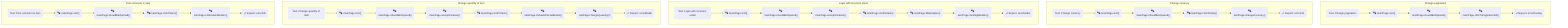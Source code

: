 %%{init: {"themeVariables": {"fontSize": "16px", "nodeBorder": "1px solid #333", "nodeTextColor": "#333", "edgeColor": "#333", "nodeBackground": "#fff", "edgeLabelBackground": "#ffffff"} }}%%
flowchart TD
    subgraph "Change pagination"
        T1("Test: Change pagination")
        T1("Test: Change pagination") --> F2("fa:fa-cogs mainPage.visit()")
        F2 --> F3("fa:fa-cogs mainPage.shouldBeOpened()")
        F3 --> F4("fa:fa-cogs mainPage.clickToPagination50()")
        F4 --> E5("fa:fa-check Expect: errorOverlay")
    end
    subgraph "Change currency"
        T6("Test: Change currency")
        T6("Test: Change currency") --> F7("fa:fa-cogs mainPage.visit()")
        F7 --> F8("fa:fa-cogs mainPage.shouldBeOpened()")
        F8 --> F9("fa:fa-cogs mainPage.clickToItem()")
        F9 --> F10("fa:fa-cogs itemPage.changeCurrency()")
        F10 --> E11("fa:fa-check Expect: errorInfo")
    end
    subgraph "Login with incorrect email"
        T12("Test: Login with incorrect email")
        T12("Test: Login with incorrect email") --> F13("fa:fa-cogs mainPage.visit()")
        F13 --> F14("fa:fa-cogs mainPage.shouldBeOpened()")
        F14 --> F15("fa:fa-cogs mainPage.acceptCookies()")
        F15 --> F16("fa:fa-cogs mainPage.clickToItem()")
        F16 --> F17("fa:fa-cogs itemPage.fillEmail(test)")
        F17 --> F18("fa:fa-cogs itemPage.clickSignButton()")
        F18 --> E19("fa:fa-check Expect: errorModal")
    end
    subgraph "Change quantity of item"
        T20("Test: Change quantity of item")
        T20("Test: Change quantity of item") --> F21("fa:fa-cogs mainPage.visit()")
        F21 --> F22("fa:fa-cogs mainPage.shouldBeOpened()")
        F22 --> F23("fa:fa-cogs mainPage.acceptCookies()")
        F23 --> F24("fa:fa-cogs mainPage.clickToItem()")
        F24 --> F25("fa:fa-cogs itemPage.clickAddToCartButton()")
        F25 --> F26("fa:fa-cogs cartPage.changeQuantity(3)")
        F26 --> E27("fa:fa-check Expect: errorModal")
    end
    subgraph "Post comment in item"
        T28("Test: Post comment in item")
        T28("Test: Post comment in item") --> F29("fa:fa-cogs mainPage.visit()")
        F29 --> F30("fa:fa-cogs mainPage.shouldBeOpened()")
        F30 --> F31("fa:fa-cogs mainPage.clickToItem()")
        F31 --> F32("fa:fa-cogs itemPage.clickSubmitButton()")
        F32 --> E33("fa:fa-check Expect: errorInfo")
    end